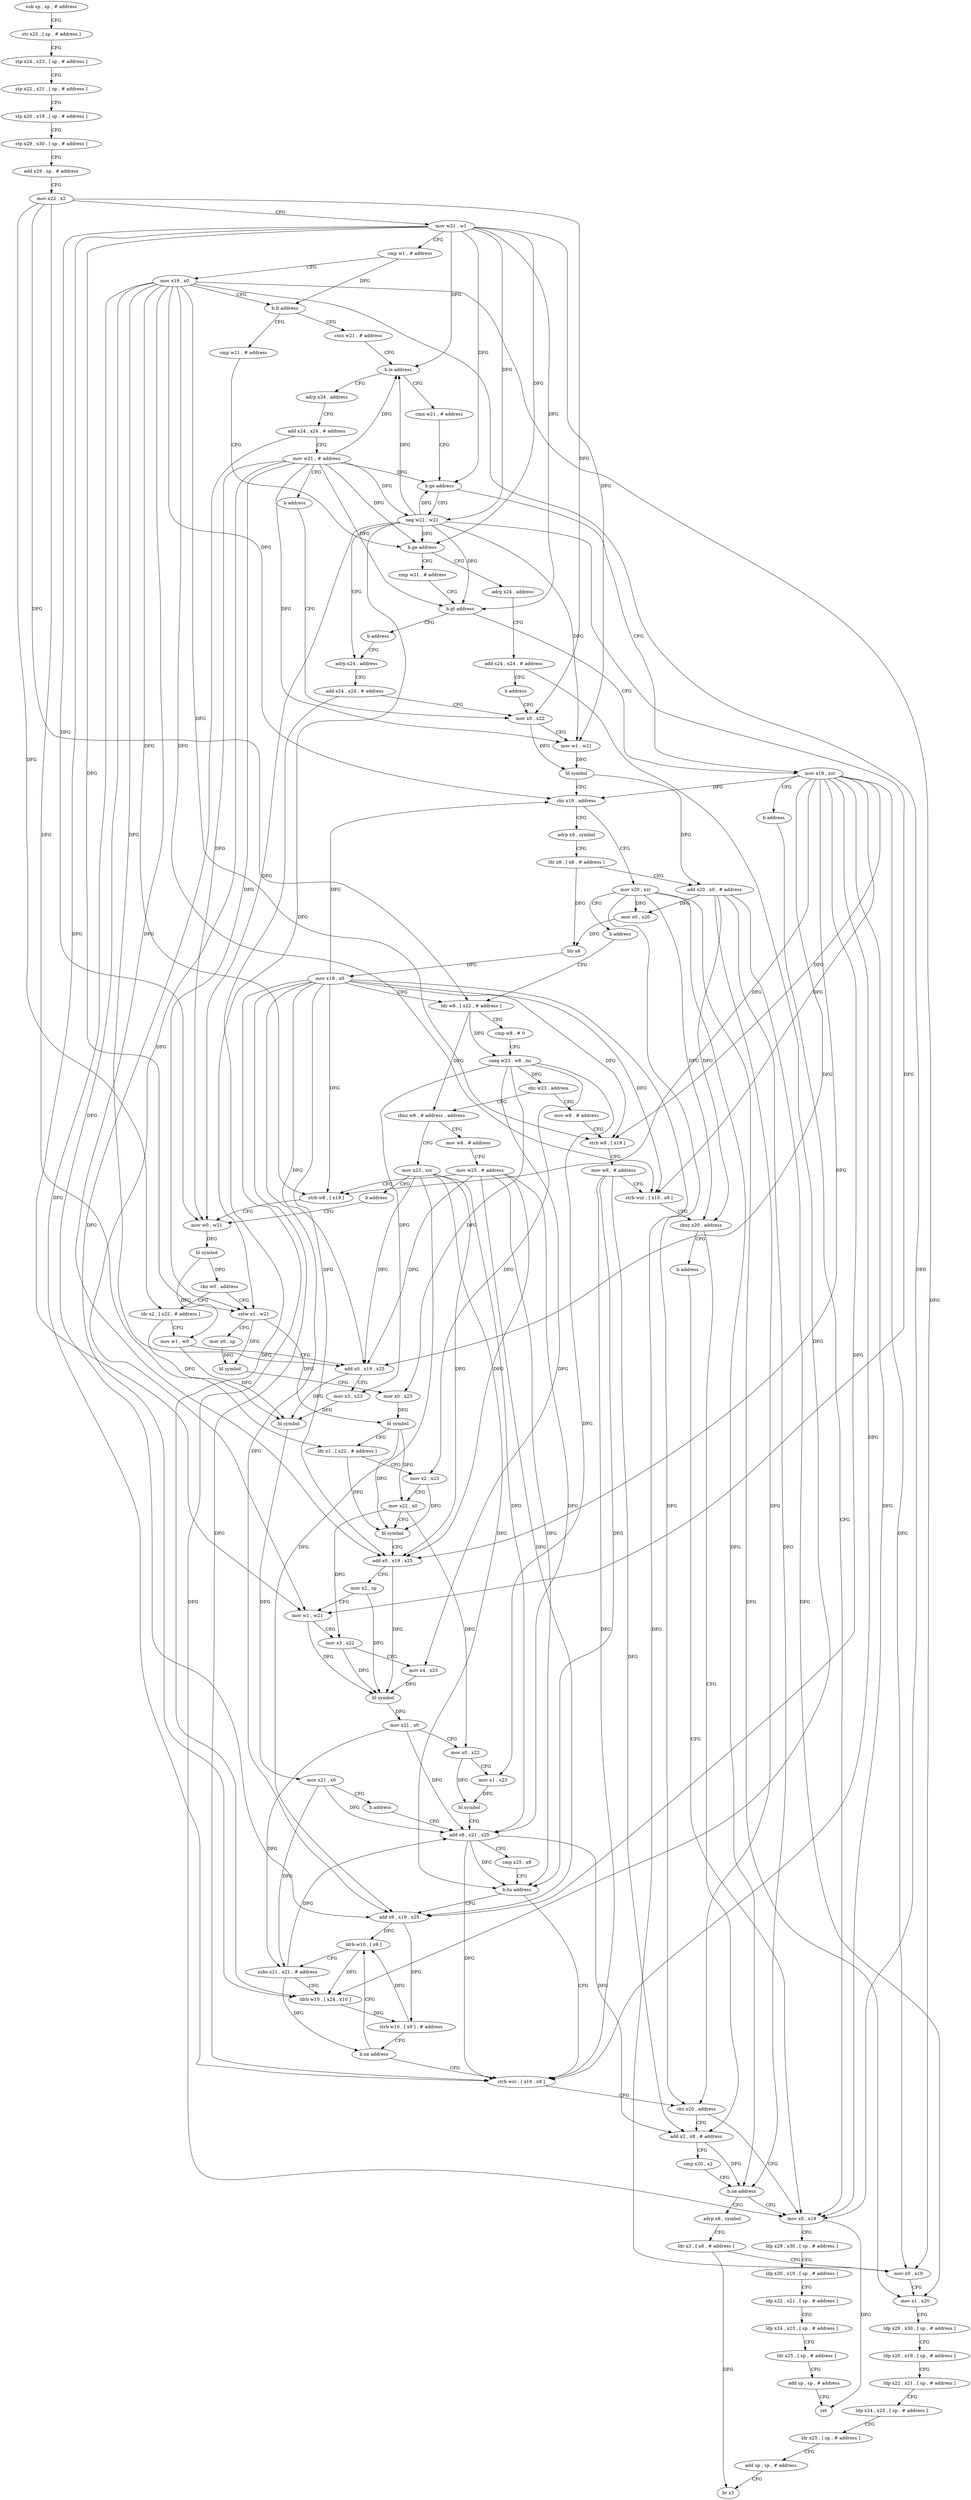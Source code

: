 digraph "func" {
"4239756" [label = "sub sp , sp , # address" ]
"4239760" [label = "str x25 , [ sp , # address ]" ]
"4239764" [label = "stp x24 , x23 , [ sp , # address ]" ]
"4239768" [label = "stp x22 , x21 , [ sp , # address ]" ]
"4239772" [label = "stp x20 , x19 , [ sp , # address ]" ]
"4239776" [label = "stp x29 , x30 , [ sp , # address ]" ]
"4239780" [label = "add x29 , sp , # address" ]
"4239784" [label = "mov x22 , x2" ]
"4239788" [label = "mov w21 , w1" ]
"4239792" [label = "cmp w1 , # address" ]
"4239796" [label = "mov x19 , x0" ]
"4239800" [label = "b.lt address" ]
"4239824" [label = "cmn w21 , # address" ]
"4239804" [label = "cmp w21 , # address" ]
"4239828" [label = "b.le address" ]
"4239860" [label = "cmn w21 , # address" ]
"4239832" [label = "adrp x24 , address" ]
"4239808" [label = "b.ge address" ]
"4239848" [label = "cmp w21 , # address" ]
"4239812" [label = "adrp x24 , address" ]
"4239864" [label = "b.ge address" ]
"4239876" [label = "neg w21 , w21" ]
"4239868" [label = "mov x19 , xzr" ]
"4239836" [label = "add x24 , x24 , # address" ]
"4239840" [label = "mov w21 , # address" ]
"4239844" [label = "b address" ]
"4239888" [label = "mov x0 , x22" ]
"4239852" [label = "b.gt address" ]
"4239856" [label = "b address" ]
"4239816" [label = "add x24 , x24 , # address" ]
"4239820" [label = "b address" ]
"4239880" [label = "adrp x24 , address" ]
"4239872" [label = "b address" ]
"4240172" [label = "mov x0 , x19" ]
"4239892" [label = "mov w1 , w21" ]
"4239896" [label = "bl symbol" ]
"4239900" [label = "cbz x19 , address" ]
"4239912" [label = "adrp x8 , symbol" ]
"4239904" [label = "mov x20 , xzr" ]
"4239916" [label = "ldr x8 , [ x8 , # address ]" ]
"4239920" [label = "add x20 , x0 , # address" ]
"4239924" [label = "mov x0 , x20" ]
"4239928" [label = "blr x8" ]
"4239932" [label = "mov x19 , x0" ]
"4239936" [label = "ldr w8 , [ x22 , # address ]" ]
"4239908" [label = "b address" ]
"4240176" [label = "ldp x29 , x30 , [ sp , # address ]" ]
"4240180" [label = "ldp x20 , x19 , [ sp , # address ]" ]
"4240184" [label = "ldp x22 , x21 , [ sp , # address ]" ]
"4240188" [label = "ldp x24 , x23 , [ sp , # address ]" ]
"4240192" [label = "ldr x25 , [ sp , # address ]" ]
"4240196" [label = "add sp , sp , # address" ]
"4240200" [label = "ret" ]
"4239884" [label = "add x24 , x24 , # address" ]
"4239964" [label = "mov w8 , # address" ]
"4239968" [label = "strb w8 , [ x19 ]" ]
"4239972" [label = "mov w8 , # address" ]
"4239976" [label = "strb wzr , [ x19 , x8 ]" ]
"4239980" [label = "cbnz x20 , address" ]
"4240160" [label = "add x2 , x8 , # address" ]
"4239984" [label = "b address" ]
"4239952" [label = "tbnz w8 , # address , address" ]
"4239988" [label = "mov w8 , # address" ]
"4239956" [label = "mov x25 , xzr" ]
"4239940" [label = "cmp w8 , # 0" ]
"4239944" [label = "cneg w23 , w8 , mi" ]
"4239948" [label = "cbz w23 , address" ]
"4240164" [label = "cmp x20 , x2" ]
"4240168" [label = "b.ne address" ]
"4240204" [label = "adrp x8 , symbol" ]
"4239992" [label = "mov w25 , # address" ]
"4239996" [label = "strb w8 , [ x19 ]" ]
"4240000" [label = "mov w0 , w21" ]
"4239960" [label = "b address" ]
"4240208" [label = "ldr x3 , [ x8 , # address ]" ]
"4240212" [label = "mov x0 , x19" ]
"4240216" [label = "mov x1 , x20" ]
"4240220" [label = "ldp x29 , x30 , [ sp , # address ]" ]
"4240224" [label = "ldp x20 , x19 , [ sp , # address ]" ]
"4240228" [label = "ldp x22 , x21 , [ sp , # address ]" ]
"4240232" [label = "ldp x24 , x23 , [ sp , # address ]" ]
"4240236" [label = "ldr x25 , [ sp , # address ]" ]
"4240240" [label = "add sp , sp , # address" ]
"4240244" [label = "br x3" ]
"4240040" [label = "sxtw x1 , w21" ]
"4240044" [label = "mov x0 , sp" ]
"4240048" [label = "bl symbol" ]
"4240052" [label = "mov x0 , x23" ]
"4240056" [label = "bl symbol" ]
"4240060" [label = "ldr x1 , [ x22 , # address ]" ]
"4240064" [label = "mov x2 , x23" ]
"4240068" [label = "mov x22 , x0" ]
"4240072" [label = "bl symbol" ]
"4240076" [label = "add x0 , x19 , x25" ]
"4240080" [label = "mov x2 , sp" ]
"4240084" [label = "mov w1 , w21" ]
"4240088" [label = "mov x3 , x22" ]
"4240092" [label = "mov x4 , x23" ]
"4240096" [label = "bl symbol" ]
"4240100" [label = "mov x21 , x0" ]
"4240104" [label = "mov x0 , x22" ]
"4240108" [label = "mov x1 , x23" ]
"4240112" [label = "bl symbol" ]
"4240116" [label = "add x8 , x21 , x25" ]
"4240012" [label = "ldr x2 , [ x22 , # address ]" ]
"4240016" [label = "mov w1 , w0" ]
"4240020" [label = "add x0 , x19 , x25" ]
"4240024" [label = "mov x3 , x23" ]
"4240028" [label = "bl symbol" ]
"4240032" [label = "mov x21 , x0" ]
"4240036" [label = "b address" ]
"4240004" [label = "bl symbol" ]
"4240008" [label = "cbz w0 , address" ]
"4240152" [label = "strb wzr , [ x19 , x8 ]" ]
"4240156" [label = "cbz x20 , address" ]
"4240128" [label = "add x9 , x19 , x25" ]
"4240132" [label = "ldrb w10 , [ x9 ]" ]
"4240120" [label = "cmp x25 , x8" ]
"4240124" [label = "b.hs address" ]
"4240136" [label = "subs x21 , x21 , # address" ]
"4240140" [label = "ldrb w10 , [ x24 , x10 ]" ]
"4240144" [label = "strb w10 , [ x9 ] , # address" ]
"4240148" [label = "b.ne address" ]
"4239756" -> "4239760" [ label = "CFG" ]
"4239760" -> "4239764" [ label = "CFG" ]
"4239764" -> "4239768" [ label = "CFG" ]
"4239768" -> "4239772" [ label = "CFG" ]
"4239772" -> "4239776" [ label = "CFG" ]
"4239776" -> "4239780" [ label = "CFG" ]
"4239780" -> "4239784" [ label = "CFG" ]
"4239784" -> "4239788" [ label = "CFG" ]
"4239784" -> "4239888" [ label = "DFG" ]
"4239784" -> "4239936" [ label = "DFG" ]
"4239784" -> "4240060" [ label = "DFG" ]
"4239784" -> "4240012" [ label = "DFG" ]
"4239788" -> "4239792" [ label = "CFG" ]
"4239788" -> "4239828" [ label = "DFG" ]
"4239788" -> "4239808" [ label = "DFG" ]
"4239788" -> "4239864" [ label = "DFG" ]
"4239788" -> "4239852" [ label = "DFG" ]
"4239788" -> "4239876" [ label = "DFG" ]
"4239788" -> "4239892" [ label = "DFG" ]
"4239788" -> "4240000" [ label = "DFG" ]
"4239788" -> "4240040" [ label = "DFG" ]
"4239788" -> "4240084" [ label = "DFG" ]
"4239792" -> "4239796" [ label = "CFG" ]
"4239792" -> "4239800" [ label = "DFG" ]
"4239796" -> "4239800" [ label = "CFG" ]
"4239796" -> "4239900" [ label = "DFG" ]
"4239796" -> "4240172" [ label = "DFG" ]
"4239796" -> "4239968" [ label = "DFG" ]
"4239796" -> "4239976" [ label = "DFG" ]
"4239796" -> "4239996" [ label = "DFG" ]
"4239796" -> "4240212" [ label = "DFG" ]
"4239796" -> "4240076" [ label = "DFG" ]
"4239796" -> "4240020" [ label = "DFG" ]
"4239796" -> "4240152" [ label = "DFG" ]
"4239796" -> "4240128" [ label = "DFG" ]
"4239800" -> "4239824" [ label = "CFG" ]
"4239800" -> "4239804" [ label = "CFG" ]
"4239824" -> "4239828" [ label = "CFG" ]
"4239804" -> "4239808" [ label = "CFG" ]
"4239828" -> "4239860" [ label = "CFG" ]
"4239828" -> "4239832" [ label = "CFG" ]
"4239860" -> "4239864" [ label = "CFG" ]
"4239832" -> "4239836" [ label = "CFG" ]
"4239808" -> "4239848" [ label = "CFG" ]
"4239808" -> "4239812" [ label = "CFG" ]
"4239848" -> "4239852" [ label = "CFG" ]
"4239812" -> "4239816" [ label = "CFG" ]
"4239864" -> "4239876" [ label = "CFG" ]
"4239864" -> "4239868" [ label = "CFG" ]
"4239876" -> "4239880" [ label = "CFG" ]
"4239876" -> "4239828" [ label = "DFG" ]
"4239876" -> "4239808" [ label = "DFG" ]
"4239876" -> "4239864" [ label = "DFG" ]
"4239876" -> "4239852" [ label = "DFG" ]
"4239876" -> "4239892" [ label = "DFG" ]
"4239876" -> "4240000" [ label = "DFG" ]
"4239876" -> "4240040" [ label = "DFG" ]
"4239876" -> "4240084" [ label = "DFG" ]
"4239868" -> "4239872" [ label = "CFG" ]
"4239868" -> "4239900" [ label = "DFG" ]
"4239868" -> "4240172" [ label = "DFG" ]
"4239868" -> "4239968" [ label = "DFG" ]
"4239868" -> "4239976" [ label = "DFG" ]
"4239868" -> "4239996" [ label = "DFG" ]
"4239868" -> "4240212" [ label = "DFG" ]
"4239868" -> "4240076" [ label = "DFG" ]
"4239868" -> "4240020" [ label = "DFG" ]
"4239868" -> "4240152" [ label = "DFG" ]
"4239868" -> "4240128" [ label = "DFG" ]
"4239836" -> "4239840" [ label = "CFG" ]
"4239836" -> "4240140" [ label = "DFG" ]
"4239840" -> "4239844" [ label = "CFG" ]
"4239840" -> "4239828" [ label = "DFG" ]
"4239840" -> "4239808" [ label = "DFG" ]
"4239840" -> "4239864" [ label = "DFG" ]
"4239840" -> "4239852" [ label = "DFG" ]
"4239840" -> "4239876" [ label = "DFG" ]
"4239840" -> "4239892" [ label = "DFG" ]
"4239840" -> "4240000" [ label = "DFG" ]
"4239840" -> "4240040" [ label = "DFG" ]
"4239840" -> "4240084" [ label = "DFG" ]
"4239844" -> "4239888" [ label = "CFG" ]
"4239888" -> "4239892" [ label = "CFG" ]
"4239888" -> "4239896" [ label = "DFG" ]
"4239852" -> "4239868" [ label = "CFG" ]
"4239852" -> "4239856" [ label = "CFG" ]
"4239856" -> "4239880" [ label = "CFG" ]
"4239816" -> "4239820" [ label = "CFG" ]
"4239816" -> "4240140" [ label = "DFG" ]
"4239820" -> "4239888" [ label = "CFG" ]
"4239880" -> "4239884" [ label = "CFG" ]
"4239872" -> "4240172" [ label = "CFG" ]
"4240172" -> "4240176" [ label = "CFG" ]
"4240172" -> "4240200" [ label = "DFG" ]
"4239892" -> "4239896" [ label = "DFG" ]
"4239896" -> "4239900" [ label = "CFG" ]
"4239896" -> "4239920" [ label = "DFG" ]
"4239900" -> "4239912" [ label = "CFG" ]
"4239900" -> "4239904" [ label = "CFG" ]
"4239912" -> "4239916" [ label = "CFG" ]
"4239904" -> "4239908" [ label = "CFG" ]
"4239904" -> "4239924" [ label = "DFG" ]
"4239904" -> "4239980" [ label = "DFG" ]
"4239904" -> "4240168" [ label = "DFG" ]
"4239904" -> "4240216" [ label = "DFG" ]
"4239904" -> "4240156" [ label = "DFG" ]
"4239916" -> "4239920" [ label = "CFG" ]
"4239916" -> "4239928" [ label = "DFG" ]
"4239920" -> "4239924" [ label = "DFG" ]
"4239920" -> "4239980" [ label = "DFG" ]
"4239920" -> "4240168" [ label = "DFG" ]
"4239920" -> "4240216" [ label = "DFG" ]
"4239920" -> "4240156" [ label = "DFG" ]
"4239924" -> "4239928" [ label = "DFG" ]
"4239928" -> "4239932" [ label = "DFG" ]
"4239932" -> "4239936" [ label = "CFG" ]
"4239932" -> "4239900" [ label = "DFG" ]
"4239932" -> "4240172" [ label = "DFG" ]
"4239932" -> "4239968" [ label = "DFG" ]
"4239932" -> "4239976" [ label = "DFG" ]
"4239932" -> "4239996" [ label = "DFG" ]
"4239932" -> "4240212" [ label = "DFG" ]
"4239932" -> "4240076" [ label = "DFG" ]
"4239932" -> "4240020" [ label = "DFG" ]
"4239932" -> "4240152" [ label = "DFG" ]
"4239932" -> "4240128" [ label = "DFG" ]
"4239936" -> "4239940" [ label = "CFG" ]
"4239936" -> "4239944" [ label = "DFG" ]
"4239936" -> "4239952" [ label = "DFG" ]
"4239908" -> "4239936" [ label = "CFG" ]
"4240176" -> "4240180" [ label = "CFG" ]
"4240180" -> "4240184" [ label = "CFG" ]
"4240184" -> "4240188" [ label = "CFG" ]
"4240188" -> "4240192" [ label = "CFG" ]
"4240192" -> "4240196" [ label = "CFG" ]
"4240196" -> "4240200" [ label = "CFG" ]
"4239884" -> "4239888" [ label = "CFG" ]
"4239884" -> "4240140" [ label = "DFG" ]
"4239964" -> "4239968" [ label = "CFG" ]
"4239968" -> "4239972" [ label = "CFG" ]
"4239972" -> "4239976" [ label = "CFG" ]
"4239972" -> "4240160" [ label = "DFG" ]
"4239972" -> "4240124" [ label = "DFG" ]
"4239972" -> "4240152" [ label = "DFG" ]
"4239976" -> "4239980" [ label = "CFG" ]
"4239980" -> "4240160" [ label = "CFG" ]
"4239980" -> "4239984" [ label = "CFG" ]
"4240160" -> "4240164" [ label = "CFG" ]
"4240160" -> "4240168" [ label = "DFG" ]
"4239984" -> "4240172" [ label = "CFG" ]
"4239952" -> "4239988" [ label = "CFG" ]
"4239952" -> "4239956" [ label = "CFG" ]
"4239988" -> "4239992" [ label = "CFG" ]
"4239956" -> "4239960" [ label = "CFG" ]
"4239956" -> "4240076" [ label = "DFG" ]
"4239956" -> "4240020" [ label = "DFG" ]
"4239956" -> "4240116" [ label = "DFG" ]
"4239956" -> "4240124" [ label = "DFG" ]
"4239956" -> "4240128" [ label = "DFG" ]
"4239940" -> "4239944" [ label = "CFG" ]
"4239944" -> "4239948" [ label = "DFG" ]
"4239944" -> "4240052" [ label = "DFG" ]
"4239944" -> "4240064" [ label = "DFG" ]
"4239944" -> "4240092" [ label = "DFG" ]
"4239944" -> "4240108" [ label = "DFG" ]
"4239944" -> "4240024" [ label = "DFG" ]
"4239948" -> "4239964" [ label = "CFG" ]
"4239948" -> "4239952" [ label = "CFG" ]
"4240164" -> "4240168" [ label = "CFG" ]
"4240168" -> "4240204" [ label = "CFG" ]
"4240168" -> "4240172" [ label = "CFG" ]
"4240204" -> "4240208" [ label = "CFG" ]
"4239992" -> "4239996" [ label = "CFG" ]
"4239992" -> "4240076" [ label = "DFG" ]
"4239992" -> "4240020" [ label = "DFG" ]
"4239992" -> "4240116" [ label = "DFG" ]
"4239992" -> "4240124" [ label = "DFG" ]
"4239992" -> "4240128" [ label = "DFG" ]
"4239996" -> "4240000" [ label = "CFG" ]
"4240000" -> "4240004" [ label = "DFG" ]
"4239960" -> "4240000" [ label = "CFG" ]
"4240208" -> "4240212" [ label = "CFG" ]
"4240208" -> "4240244" [ label = "DFG" ]
"4240212" -> "4240216" [ label = "CFG" ]
"4240216" -> "4240220" [ label = "CFG" ]
"4240220" -> "4240224" [ label = "CFG" ]
"4240224" -> "4240228" [ label = "CFG" ]
"4240228" -> "4240232" [ label = "CFG" ]
"4240232" -> "4240236" [ label = "CFG" ]
"4240236" -> "4240240" [ label = "CFG" ]
"4240240" -> "4240244" [ label = "CFG" ]
"4240040" -> "4240044" [ label = "CFG" ]
"4240040" -> "4240048" [ label = "DFG" ]
"4240040" -> "4240056" [ label = "DFG" ]
"4240044" -> "4240048" [ label = "DFG" ]
"4240048" -> "4240052" [ label = "CFG" ]
"4240052" -> "4240056" [ label = "DFG" ]
"4240056" -> "4240060" [ label = "CFG" ]
"4240056" -> "4240068" [ label = "DFG" ]
"4240056" -> "4240072" [ label = "DFG" ]
"4240060" -> "4240064" [ label = "CFG" ]
"4240060" -> "4240072" [ label = "DFG" ]
"4240064" -> "4240068" [ label = "CFG" ]
"4240064" -> "4240072" [ label = "DFG" ]
"4240068" -> "4240072" [ label = "CFG" ]
"4240068" -> "4240088" [ label = "DFG" ]
"4240068" -> "4240104" [ label = "DFG" ]
"4240072" -> "4240076" [ label = "CFG" ]
"4240076" -> "4240080" [ label = "CFG" ]
"4240076" -> "4240096" [ label = "DFG" ]
"4240080" -> "4240084" [ label = "CFG" ]
"4240080" -> "4240096" [ label = "DFG" ]
"4240084" -> "4240088" [ label = "CFG" ]
"4240084" -> "4240096" [ label = "DFG" ]
"4240088" -> "4240092" [ label = "CFG" ]
"4240088" -> "4240096" [ label = "DFG" ]
"4240092" -> "4240096" [ label = "DFG" ]
"4240096" -> "4240100" [ label = "DFG" ]
"4240100" -> "4240104" [ label = "CFG" ]
"4240100" -> "4240116" [ label = "DFG" ]
"4240100" -> "4240136" [ label = "DFG" ]
"4240104" -> "4240108" [ label = "CFG" ]
"4240104" -> "4240112" [ label = "DFG" ]
"4240108" -> "4240112" [ label = "DFG" ]
"4240112" -> "4240116" [ label = "CFG" ]
"4240116" -> "4240120" [ label = "CFG" ]
"4240116" -> "4240160" [ label = "DFG" ]
"4240116" -> "4240124" [ label = "DFG" ]
"4240116" -> "4240152" [ label = "DFG" ]
"4240012" -> "4240016" [ label = "CFG" ]
"4240012" -> "4240028" [ label = "DFG" ]
"4240016" -> "4240020" [ label = "CFG" ]
"4240016" -> "4240028" [ label = "DFG" ]
"4240020" -> "4240024" [ label = "CFG" ]
"4240020" -> "4240028" [ label = "DFG" ]
"4240024" -> "4240028" [ label = "DFG" ]
"4240028" -> "4240032" [ label = "DFG" ]
"4240032" -> "4240036" [ label = "CFG" ]
"4240032" -> "4240116" [ label = "DFG" ]
"4240032" -> "4240136" [ label = "DFG" ]
"4240036" -> "4240116" [ label = "CFG" ]
"4240004" -> "4240008" [ label = "DFG" ]
"4240004" -> "4240016" [ label = "DFG" ]
"4240008" -> "4240040" [ label = "CFG" ]
"4240008" -> "4240012" [ label = "CFG" ]
"4240152" -> "4240156" [ label = "CFG" ]
"4240156" -> "4240172" [ label = "CFG" ]
"4240156" -> "4240160" [ label = "CFG" ]
"4240128" -> "4240132" [ label = "DFG" ]
"4240128" -> "4240144" [ label = "DFG" ]
"4240132" -> "4240136" [ label = "CFG" ]
"4240132" -> "4240140" [ label = "DFG" ]
"4240120" -> "4240124" [ label = "CFG" ]
"4240124" -> "4240152" [ label = "CFG" ]
"4240124" -> "4240128" [ label = "CFG" ]
"4240136" -> "4240140" [ label = "CFG" ]
"4240136" -> "4240116" [ label = "DFG" ]
"4240136" -> "4240148" [ label = "DFG" ]
"4240140" -> "4240144" [ label = "DFG" ]
"4240144" -> "4240148" [ label = "CFG" ]
"4240144" -> "4240132" [ label = "DFG" ]
"4240148" -> "4240132" [ label = "CFG" ]
"4240148" -> "4240152" [ label = "CFG" ]
}
